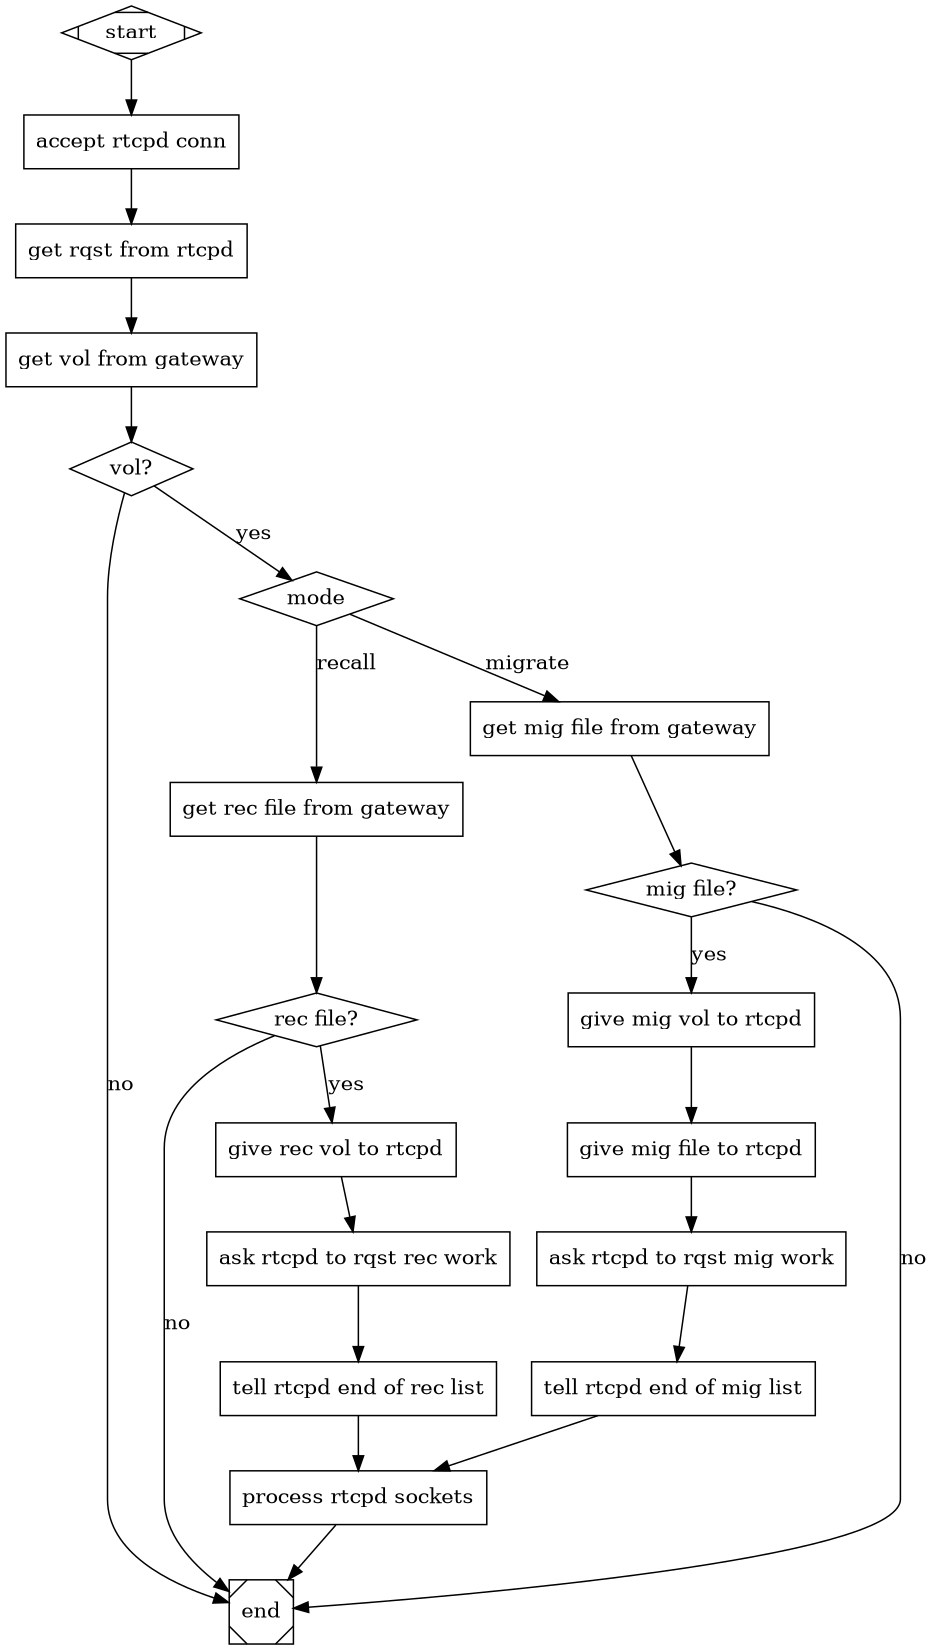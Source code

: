 digraph flowchart {
  size="8,11";

  start                        -> "accept rtcpd conn";
  "accept rtcpd conn"          -> "get rqst from rtcpd";
  "get rqst from rtcpd"        -> "get vol from gateway";
  "get vol from gateway"       -> "vol?";
  "vol?"                       -> end                           [label=no];
  "vol?"                       -> mode                          [label=yes];
  mode                         -> "get mig file from gateway"   [label=migrate];
  "get mig file from gateway"  -> "mig file?"
  "mig file?"                  -> end                           [label=no];
  "mig file?"                  -> "give mig vol to rtcpd"       [label=yes];
  "give mig vol to rtcpd"      -> "give mig file to rtcpd";
  "give mig file to rtcpd"     -> "ask rtcpd to rqst mig work";
  "ask rtcpd to rqst mig work" -> "tell rtcpd end of mig list";
  "tell rtcpd end of mig list" -> "process rtcpd sockets";
  mode                         -> "get rec file from gateway"   [label=recall];
  "get rec file from gateway"  -> "rec file?"
  "rec file?"                  -> end                           [label=no];
  "rec file?"                  -> "give rec vol to rtcpd"       [label=yes];
  "give rec vol to rtcpd"      -> "ask rtcpd to rqst rec work";
  "ask rtcpd to rqst rec work" -> "tell rtcpd end of rec list";
  "tell rtcpd end of rec list" -> "process rtcpd sockets";
  "process rtcpd sockets"      -> end;

  "get rqst from rtcpd"        [shape=rectangle];
  "get vol from gateway"       [shape=rectangle];
  "accept rtcpd conn"          [shape=rectangle];
  "vol?"                       [shape=diamond];
  mode                         [shape=diamond];
  "get mig file from gateway"  [shape=rectangle];
  "mig file?"                  [shape=diamond];
  "give mig vol to rtcpd"      [shape=rectangle];
  "give mig file to rtcpd"     [shape=rectangle];
  "ask rtcpd to rqst mig work" [shape=rectangle];
  "tell rtcpd end of mig list" [shape=rectangle];
  "process rtcpd sockets"      [shape=rectangle];
  "get rec file from gateway"  [shape=rectangle];
  "rec file?"                  [shape=diamond];
  "give rec vol to rtcpd"      [shape=rectangle];
  "ask rtcpd to rqst rec work" [shape=rectangle];
  "tell rtcpd end of rec list" [shape=rectangle];
  start                        [shape=Mdiamond];
  end                          [shape=Msquare];
}
